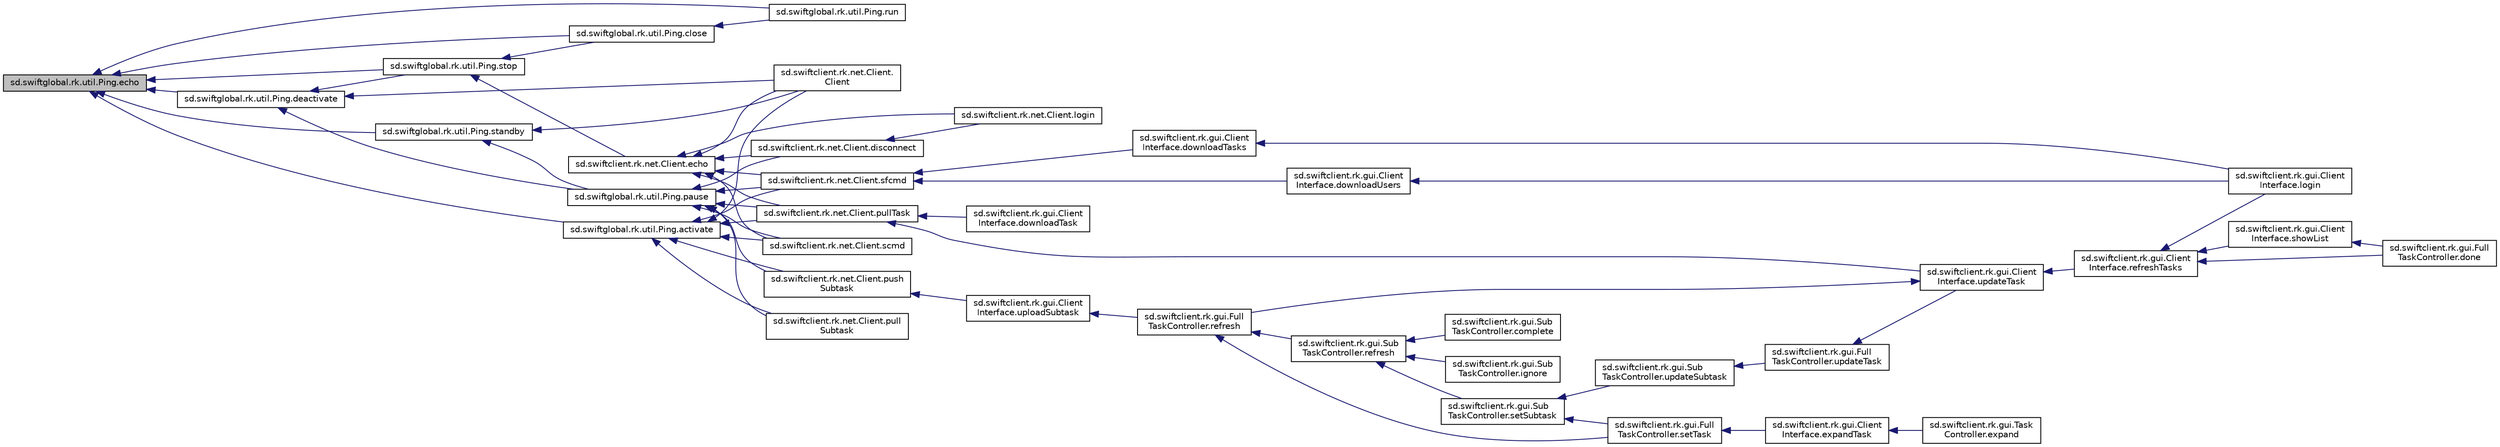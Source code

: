 digraph "sd.swiftglobal.rk.util.Ping.echo"
{
  edge [fontname="Helvetica",fontsize="10",labelfontname="Helvetica",labelfontsize="10"];
  node [fontname="Helvetica",fontsize="10",shape=record];
  rankdir="LR";
  Node1 [label="sd.swiftglobal.rk.util.Ping.echo",height=0.2,width=0.4,color="black", fillcolor="grey75", style="filled", fontcolor="black"];
  Node1 -> Node2 [dir="back",color="midnightblue",fontsize="10",style="solid",fontname="Helvetica"];
  Node2 [label="sd.swiftglobal.rk.util.Ping.run",height=0.2,width=0.4,color="black", fillcolor="white", style="filled",URL="$classsd_1_1swiftglobal_1_1rk_1_1util_1_1Ping.html#a40542298de470b70571bfa71fabed62d"];
  Node1 -> Node3 [dir="back",color="midnightblue",fontsize="10",style="solid",fontname="Helvetica"];
  Node3 [label="sd.swiftglobal.rk.util.Ping.deactivate",height=0.2,width=0.4,color="black", fillcolor="white", style="filled",URL="$classsd_1_1swiftglobal_1_1rk_1_1util_1_1Ping.html#a338a0c1affd8bf5deb87cafdff7103f4"];
  Node3 -> Node4 [dir="back",color="midnightblue",fontsize="10",style="solid",fontname="Helvetica"];
  Node4 [label="sd.swiftclient.rk.net.Client.\lClient",height=0.2,width=0.4,color="black", fillcolor="white", style="filled",URL="$classsd_1_1swiftclient_1_1rk_1_1net_1_1Client.html#a5fc74e37f7cedde6c3c9034f173dc5d9"];
  Node3 -> Node5 [dir="back",color="midnightblue",fontsize="10",style="solid",fontname="Helvetica"];
  Node5 [label="sd.swiftglobal.rk.util.Ping.pause",height=0.2,width=0.4,color="black", fillcolor="white", style="filled",URL="$classsd_1_1swiftglobal_1_1rk_1_1util_1_1Ping.html#ac64058e066965587f770a24baa863e24"];
  Node5 -> Node6 [dir="back",color="midnightblue",fontsize="10",style="solid",fontname="Helvetica"];
  Node6 [label="sd.swiftclient.rk.net.Client.scmd",height=0.2,width=0.4,color="black", fillcolor="white", style="filled",URL="$classsd_1_1swiftclient_1_1rk_1_1net_1_1Client.html#a3b060f2717089ec11a87a5eb52d68d97"];
  Node5 -> Node7 [dir="back",color="midnightblue",fontsize="10",style="solid",fontname="Helvetica"];
  Node7 [label="sd.swiftclient.rk.net.Client.sfcmd",height=0.2,width=0.4,color="black", fillcolor="white", style="filled",URL="$classsd_1_1swiftclient_1_1rk_1_1net_1_1Client.html#a801ff387595d615e89893788f6dba6a9"];
  Node7 -> Node8 [dir="back",color="midnightblue",fontsize="10",style="solid",fontname="Helvetica"];
  Node8 [label="sd.swiftclient.rk.gui.Client\lInterface.downloadTasks",height=0.2,width=0.4,color="black", fillcolor="white", style="filled",URL="$classsd_1_1swiftclient_1_1rk_1_1gui_1_1ClientInterface.html#a29e8f55b73dc6a6d57ccb64cfe8bb3e5"];
  Node8 -> Node9 [dir="back",color="midnightblue",fontsize="10",style="solid",fontname="Helvetica"];
  Node9 [label="sd.swiftclient.rk.gui.Client\lInterface.login",height=0.2,width=0.4,color="black", fillcolor="white", style="filled",URL="$classsd_1_1swiftclient_1_1rk_1_1gui_1_1ClientInterface.html#a4b07775150f947d2f773e0096c378139"];
  Node7 -> Node10 [dir="back",color="midnightblue",fontsize="10",style="solid",fontname="Helvetica"];
  Node10 [label="sd.swiftclient.rk.gui.Client\lInterface.downloadUsers",height=0.2,width=0.4,color="black", fillcolor="white", style="filled",URL="$classsd_1_1swiftclient_1_1rk_1_1gui_1_1ClientInterface.html#af18010277f8e8bdcc185067637667ce4"];
  Node10 -> Node9 [dir="back",color="midnightblue",fontsize="10",style="solid",fontname="Helvetica"];
  Node5 -> Node11 [dir="back",color="midnightblue",fontsize="10",style="solid",fontname="Helvetica"];
  Node11 [label="sd.swiftclient.rk.net.Client.push\lSubtask",height=0.2,width=0.4,color="black", fillcolor="white", style="filled",URL="$classsd_1_1swiftclient_1_1rk_1_1net_1_1Client.html#adbfec7428820682268662cc746cedbed"];
  Node11 -> Node12 [dir="back",color="midnightblue",fontsize="10",style="solid",fontname="Helvetica"];
  Node12 [label="sd.swiftclient.rk.gui.Client\lInterface.uploadSubtask",height=0.2,width=0.4,color="black", fillcolor="white", style="filled",URL="$classsd_1_1swiftclient_1_1rk_1_1gui_1_1ClientInterface.html#a92d60aab2808b68a6347204aea9b0b12"];
  Node12 -> Node13 [dir="back",color="midnightblue",fontsize="10",style="solid",fontname="Helvetica"];
  Node13 [label="sd.swiftclient.rk.gui.Full\lTaskController.refresh",height=0.2,width=0.4,color="black", fillcolor="white", style="filled",URL="$classsd_1_1swiftclient_1_1rk_1_1gui_1_1FullTaskController.html#aec8a56584fe2f81d700f08db3f6d5770"];
  Node13 -> Node14 [dir="back",color="midnightblue",fontsize="10",style="solid",fontname="Helvetica"];
  Node14 [label="sd.swiftclient.rk.gui.Full\lTaskController.setTask",height=0.2,width=0.4,color="black", fillcolor="white", style="filled",URL="$classsd_1_1swiftclient_1_1rk_1_1gui_1_1FullTaskController.html#a48402ff9d25a825e79f3c1da3e57d7e2"];
  Node14 -> Node15 [dir="back",color="midnightblue",fontsize="10",style="solid",fontname="Helvetica"];
  Node15 [label="sd.swiftclient.rk.gui.Client\lInterface.expandTask",height=0.2,width=0.4,color="black", fillcolor="white", style="filled",URL="$classsd_1_1swiftclient_1_1rk_1_1gui_1_1ClientInterface.html#a8b18d51a52a2b8279579fc6d2fab59ed"];
  Node15 -> Node16 [dir="back",color="midnightblue",fontsize="10",style="solid",fontname="Helvetica"];
  Node16 [label="sd.swiftclient.rk.gui.Task\lController.expand",height=0.2,width=0.4,color="black", fillcolor="white", style="filled",URL="$classsd_1_1swiftclient_1_1rk_1_1gui_1_1TaskController.html#a99db0fac24fd23f0727e74fc133c4644"];
  Node13 -> Node17 [dir="back",color="midnightblue",fontsize="10",style="solid",fontname="Helvetica"];
  Node17 [label="sd.swiftclient.rk.gui.Sub\lTaskController.refresh",height=0.2,width=0.4,color="black", fillcolor="white", style="filled",URL="$classsd_1_1swiftclient_1_1rk_1_1gui_1_1SubTaskController.html#ab5ee95a4ebf644688bb8d4456368f1a8"];
  Node17 -> Node18 [dir="back",color="midnightblue",fontsize="10",style="solid",fontname="Helvetica"];
  Node18 [label="sd.swiftclient.rk.gui.Sub\lTaskController.setSubtask",height=0.2,width=0.4,color="black", fillcolor="white", style="filled",URL="$classsd_1_1swiftclient_1_1rk_1_1gui_1_1SubTaskController.html#a93efd91d5636b50de82553dcf516af60"];
  Node18 -> Node14 [dir="back",color="midnightblue",fontsize="10",style="solid",fontname="Helvetica"];
  Node18 -> Node19 [dir="back",color="midnightblue",fontsize="10",style="solid",fontname="Helvetica"];
  Node19 [label="sd.swiftclient.rk.gui.Sub\lTaskController.updateSubtask",height=0.2,width=0.4,color="black", fillcolor="white", style="filled",URL="$classsd_1_1swiftclient_1_1rk_1_1gui_1_1SubTaskController.html#a20f2f760bee1f025559f911d35392b3f"];
  Node19 -> Node20 [dir="back",color="midnightblue",fontsize="10",style="solid",fontname="Helvetica"];
  Node20 [label="sd.swiftclient.rk.gui.Full\lTaskController.updateTask",height=0.2,width=0.4,color="black", fillcolor="white", style="filled",URL="$classsd_1_1swiftclient_1_1rk_1_1gui_1_1FullTaskController.html#a644102c5d6a4f6edf36fa07292d64208"];
  Node20 -> Node21 [dir="back",color="midnightblue",fontsize="10",style="solid",fontname="Helvetica"];
  Node21 [label="sd.swiftclient.rk.gui.Client\lInterface.updateTask",height=0.2,width=0.4,color="black", fillcolor="white", style="filled",URL="$classsd_1_1swiftclient_1_1rk_1_1gui_1_1ClientInterface.html#a409b6e8c040f9b1aded8d5824b73b5df"];
  Node21 -> Node22 [dir="back",color="midnightblue",fontsize="10",style="solid",fontname="Helvetica"];
  Node22 [label="sd.swiftclient.rk.gui.Client\lInterface.refreshTasks",height=0.2,width=0.4,color="black", fillcolor="white", style="filled",URL="$classsd_1_1swiftclient_1_1rk_1_1gui_1_1ClientInterface.html#a9252617e9249b37cb60260797e94b65f"];
  Node22 -> Node9 [dir="back",color="midnightblue",fontsize="10",style="solid",fontname="Helvetica"];
  Node22 -> Node23 [dir="back",color="midnightblue",fontsize="10",style="solid",fontname="Helvetica"];
  Node23 [label="sd.swiftclient.rk.gui.Client\lInterface.showList",height=0.2,width=0.4,color="black", fillcolor="white", style="filled",URL="$classsd_1_1swiftclient_1_1rk_1_1gui_1_1ClientInterface.html#ae9168a74a31a7dde0adf24908a6ea27e"];
  Node23 -> Node24 [dir="back",color="midnightblue",fontsize="10",style="solid",fontname="Helvetica"];
  Node24 [label="sd.swiftclient.rk.gui.Full\lTaskController.done",height=0.2,width=0.4,color="black", fillcolor="white", style="filled",URL="$classsd_1_1swiftclient_1_1rk_1_1gui_1_1FullTaskController.html#a43c7e7f07c0fa3983a8e33c3bd937f34"];
  Node22 -> Node24 [dir="back",color="midnightblue",fontsize="10",style="solid",fontname="Helvetica"];
  Node21 -> Node13 [dir="back",color="midnightblue",fontsize="10",style="solid",fontname="Helvetica"];
  Node17 -> Node25 [dir="back",color="midnightblue",fontsize="10",style="solid",fontname="Helvetica"];
  Node25 [label="sd.swiftclient.rk.gui.Sub\lTaskController.ignore",height=0.2,width=0.4,color="black", fillcolor="white", style="filled",URL="$classsd_1_1swiftclient_1_1rk_1_1gui_1_1SubTaskController.html#a444d4ab9bbd8b8f86cdd2a6aeb59363a"];
  Node17 -> Node26 [dir="back",color="midnightblue",fontsize="10",style="solid",fontname="Helvetica"];
  Node26 [label="sd.swiftclient.rk.gui.Sub\lTaskController.complete",height=0.2,width=0.4,color="black", fillcolor="white", style="filled",URL="$classsd_1_1swiftclient_1_1rk_1_1gui_1_1SubTaskController.html#a2ee8eb823851c2252252f8af59177814"];
  Node5 -> Node27 [dir="back",color="midnightblue",fontsize="10",style="solid",fontname="Helvetica"];
  Node27 [label="sd.swiftclient.rk.net.Client.pull\lSubtask",height=0.2,width=0.4,color="black", fillcolor="white", style="filled",URL="$classsd_1_1swiftclient_1_1rk_1_1net_1_1Client.html#ad0f98779cb75dd4a391211bedea2977c"];
  Node5 -> Node28 [dir="back",color="midnightblue",fontsize="10",style="solid",fontname="Helvetica"];
  Node28 [label="sd.swiftclient.rk.net.Client.pullTask",height=0.2,width=0.4,color="black", fillcolor="white", style="filled",URL="$classsd_1_1swiftclient_1_1rk_1_1net_1_1Client.html#a2d4f3edd6ba0b83bf3888de98634d1e9"];
  Node28 -> Node29 [dir="back",color="midnightblue",fontsize="10",style="solid",fontname="Helvetica"];
  Node29 [label="sd.swiftclient.rk.gui.Client\lInterface.downloadTask",height=0.2,width=0.4,color="black", fillcolor="white", style="filled",URL="$classsd_1_1swiftclient_1_1rk_1_1gui_1_1ClientInterface.html#ade6dc45015234e3610983333748c33ec"];
  Node28 -> Node21 [dir="back",color="midnightblue",fontsize="10",style="solid",fontname="Helvetica"];
  Node5 -> Node30 [dir="back",color="midnightblue",fontsize="10",style="solid",fontname="Helvetica"];
  Node30 [label="sd.swiftclient.rk.net.Client.disconnect",height=0.2,width=0.4,color="black", fillcolor="white", style="filled",URL="$classsd_1_1swiftclient_1_1rk_1_1net_1_1Client.html#af984e9ab9cd9ac5674fe19d2add7e0ea"];
  Node30 -> Node31 [dir="back",color="midnightblue",fontsize="10",style="solid",fontname="Helvetica"];
  Node31 [label="sd.swiftclient.rk.net.Client.login",height=0.2,width=0.4,color="black", fillcolor="white", style="filled",URL="$classsd_1_1swiftclient_1_1rk_1_1net_1_1Client.html#aad0b08667b873c9fedddcb88d91e391a"];
  Node3 -> Node32 [dir="back",color="midnightblue",fontsize="10",style="solid",fontname="Helvetica"];
  Node32 [label="sd.swiftglobal.rk.util.Ping.stop",height=0.2,width=0.4,color="black", fillcolor="white", style="filled",URL="$classsd_1_1swiftglobal_1_1rk_1_1util_1_1Ping.html#ac2f1f750aef9420c3a5cefad9b5f1c7d"];
  Node32 -> Node33 [dir="back",color="midnightblue",fontsize="10",style="solid",fontname="Helvetica"];
  Node33 [label="sd.swiftclient.rk.net.Client.echo",height=0.2,width=0.4,color="black", fillcolor="white", style="filled",URL="$classsd_1_1swiftclient_1_1rk_1_1net_1_1Client.html#a1f91b460f509dedf25d9c7a953e9c680"];
  Node33 -> Node4 [dir="back",color="midnightblue",fontsize="10",style="solid",fontname="Helvetica"];
  Node33 -> Node6 [dir="back",color="midnightblue",fontsize="10",style="solid",fontname="Helvetica"];
  Node33 -> Node7 [dir="back",color="midnightblue",fontsize="10",style="solid",fontname="Helvetica"];
  Node33 -> Node28 [dir="back",color="midnightblue",fontsize="10",style="solid",fontname="Helvetica"];
  Node33 -> Node31 [dir="back",color="midnightblue",fontsize="10",style="solid",fontname="Helvetica"];
  Node33 -> Node30 [dir="back",color="midnightblue",fontsize="10",style="solid",fontname="Helvetica"];
  Node32 -> Node34 [dir="back",color="midnightblue",fontsize="10",style="solid",fontname="Helvetica"];
  Node34 [label="sd.swiftglobal.rk.util.Ping.close",height=0.2,width=0.4,color="black", fillcolor="white", style="filled",URL="$classsd_1_1swiftglobal_1_1rk_1_1util_1_1Ping.html#a04f008cd0de1fb9ffe2edca5872d82da"];
  Node34 -> Node2 [dir="back",color="midnightblue",fontsize="10",style="solid",fontname="Helvetica"];
  Node1 -> Node35 [dir="back",color="midnightblue",fontsize="10",style="solid",fontname="Helvetica"];
  Node35 [label="sd.swiftglobal.rk.util.Ping.activate",height=0.2,width=0.4,color="black", fillcolor="white", style="filled",URL="$classsd_1_1swiftglobal_1_1rk_1_1util_1_1Ping.html#a02c79a6bf4cc483c472904d650e8bf52"];
  Node35 -> Node4 [dir="back",color="midnightblue",fontsize="10",style="solid",fontname="Helvetica"];
  Node35 -> Node6 [dir="back",color="midnightblue",fontsize="10",style="solid",fontname="Helvetica"];
  Node35 -> Node7 [dir="back",color="midnightblue",fontsize="10",style="solid",fontname="Helvetica"];
  Node35 -> Node11 [dir="back",color="midnightblue",fontsize="10",style="solid",fontname="Helvetica"];
  Node35 -> Node27 [dir="back",color="midnightblue",fontsize="10",style="solid",fontname="Helvetica"];
  Node35 -> Node28 [dir="back",color="midnightblue",fontsize="10",style="solid",fontname="Helvetica"];
  Node1 -> Node36 [dir="back",color="midnightblue",fontsize="10",style="solid",fontname="Helvetica"];
  Node36 [label="sd.swiftglobal.rk.util.Ping.standby",height=0.2,width=0.4,color="black", fillcolor="white", style="filled",URL="$classsd_1_1swiftglobal_1_1rk_1_1util_1_1Ping.html#afd5c1014e01497824548d9e49cd0139d"];
  Node36 -> Node4 [dir="back",color="midnightblue",fontsize="10",style="solid",fontname="Helvetica"];
  Node36 -> Node5 [dir="back",color="midnightblue",fontsize="10",style="solid",fontname="Helvetica"];
  Node1 -> Node32 [dir="back",color="midnightblue",fontsize="10",style="solid",fontname="Helvetica"];
  Node1 -> Node34 [dir="back",color="midnightblue",fontsize="10",style="solid",fontname="Helvetica"];
}
